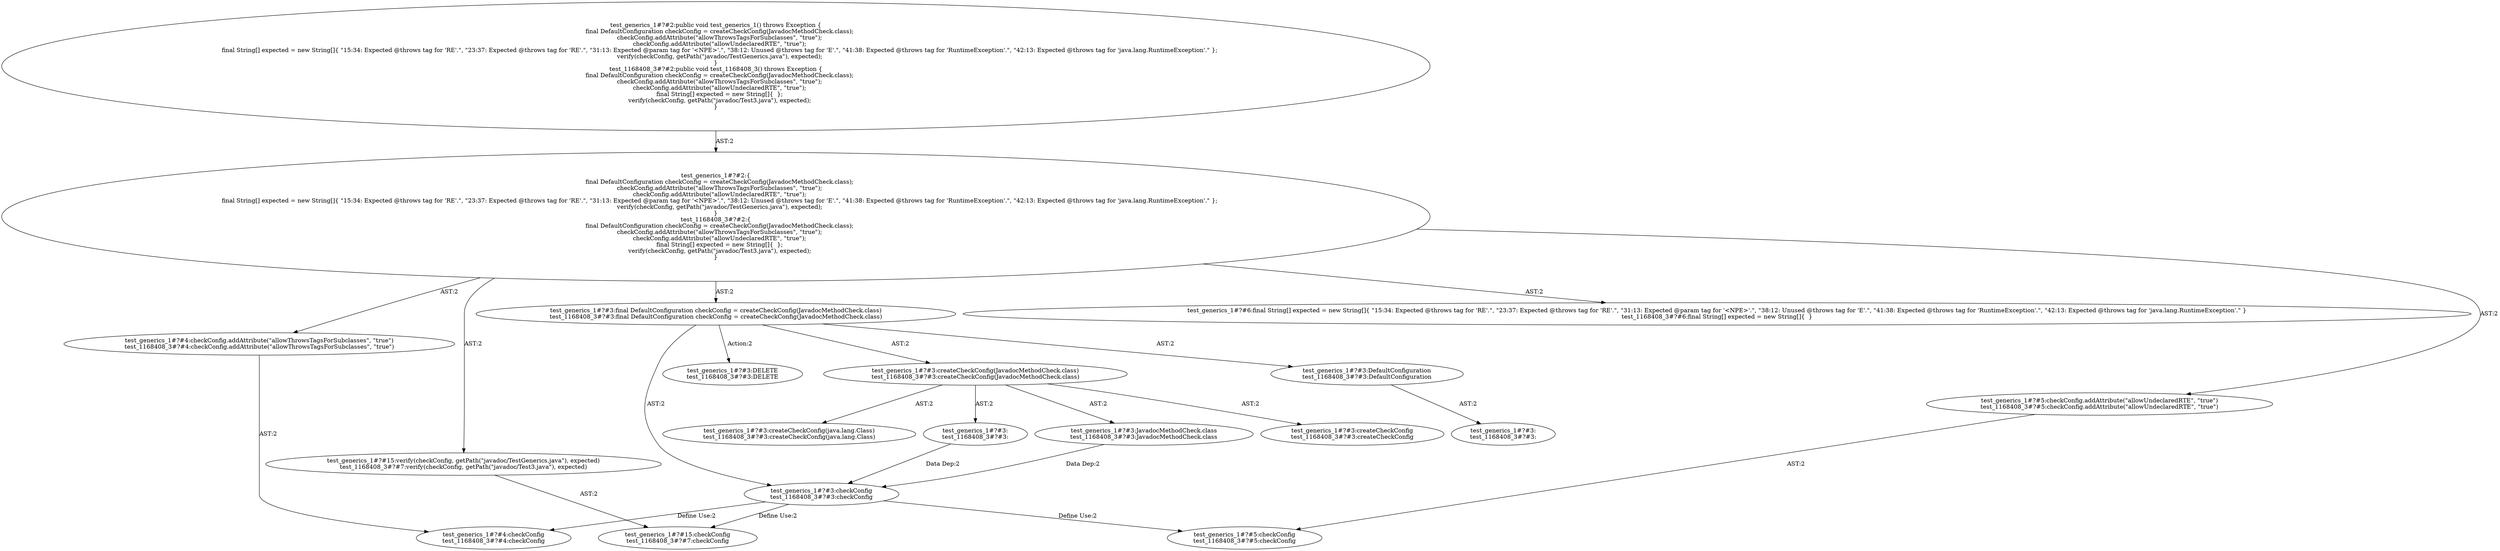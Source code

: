 digraph "Pattern" {
0 [label="test_generics_1#?#3:DELETE
test_1168408_3#?#3:DELETE" shape=ellipse]
1 [label="test_generics_1#?#3:final DefaultConfiguration checkConfig = createCheckConfig(JavadocMethodCheck.class)
test_1168408_3#?#3:final DefaultConfiguration checkConfig = createCheckConfig(JavadocMethodCheck.class)" shape=ellipse]
2 [label="test_generics_1#?#2:\{
    final DefaultConfiguration checkConfig = createCheckConfig(JavadocMethodCheck.class);
    checkConfig.addAttribute(\"allowThrowsTagsForSubclasses\", \"true\");
    checkConfig.addAttribute(\"allowUndeclaredRTE\", \"true\");
    final String[] expected = new String[]\{ \"15:34: Expected @throws tag for 'RE'.\", \"23:37: Expected @throws tag for 'RE'.\", \"31:13: Expected @param tag for '<NPE>'.\", \"38:12: Unused @throws tag for 'E'.\", \"41:38: Expected @throws tag for 'RuntimeException'.\", \"42:13: Expected @throws tag for 'java.lang.RuntimeException'.\" \};
    verify(checkConfig, getPath(\"javadoc/TestGenerics.java\"), expected);
\}
test_1168408_3#?#2:\{
    final DefaultConfiguration checkConfig = createCheckConfig(JavadocMethodCheck.class);
    checkConfig.addAttribute(\"allowThrowsTagsForSubclasses\", \"true\");
    checkConfig.addAttribute(\"allowUndeclaredRTE\", \"true\");
    final String[] expected = new String[]\{  \};
    verify(checkConfig, getPath(\"javadoc/Test3.java\"), expected);
\}" shape=ellipse]
3 [label="test_generics_1#?#2:public void test_generics_1() throws Exception \{
    final DefaultConfiguration checkConfig = createCheckConfig(JavadocMethodCheck.class);
    checkConfig.addAttribute(\"allowThrowsTagsForSubclasses\", \"true\");
    checkConfig.addAttribute(\"allowUndeclaredRTE\", \"true\");
    final String[] expected = new String[]\{ \"15:34: Expected @throws tag for 'RE'.\", \"23:37: Expected @throws tag for 'RE'.\", \"31:13: Expected @param tag for '<NPE>'.\", \"38:12: Unused @throws tag for 'E'.\", \"41:38: Expected @throws tag for 'RuntimeException'.\", \"42:13: Expected @throws tag for 'java.lang.RuntimeException'.\" \};
    verify(checkConfig, getPath(\"javadoc/TestGenerics.java\"), expected);
\}
test_1168408_3#?#2:public void test_1168408_3() throws Exception \{
    final DefaultConfiguration checkConfig = createCheckConfig(JavadocMethodCheck.class);
    checkConfig.addAttribute(\"allowThrowsTagsForSubclasses\", \"true\");
    checkConfig.addAttribute(\"allowUndeclaredRTE\", \"true\");
    final String[] expected = new String[]\{  \};
    verify(checkConfig, getPath(\"javadoc/Test3.java\"), expected);
\}" shape=ellipse]
4 [label="test_generics_1#?#4:checkConfig.addAttribute(\"allowThrowsTagsForSubclasses\", \"true\")
test_1168408_3#?#4:checkConfig.addAttribute(\"allowThrowsTagsForSubclasses\", \"true\")" shape=ellipse]
5 [label="test_generics_1#?#5:checkConfig.addAttribute(\"allowUndeclaredRTE\", \"true\")
test_1168408_3#?#5:checkConfig.addAttribute(\"allowUndeclaredRTE\", \"true\")" shape=ellipse]
6 [label="test_generics_1#?#6:final String[] expected = new String[]\{ \"15:34: Expected @throws tag for 'RE'.\", \"23:37: Expected @throws tag for 'RE'.\", \"31:13: Expected @param tag for '<NPE>'.\", \"38:12: Unused @throws tag for 'E'.\", \"41:38: Expected @throws tag for 'RuntimeException'.\", \"42:13: Expected @throws tag for 'java.lang.RuntimeException'.\" \}
test_1168408_3#?#6:final String[] expected = new String[]\{  \}" shape=ellipse]
7 [label="test_generics_1#?#15:verify(checkConfig, getPath(\"javadoc/TestGenerics.java\"), expected)
test_1168408_3#?#7:verify(checkConfig, getPath(\"javadoc/Test3.java\"), expected)" shape=ellipse]
8 [label="test_generics_1#?#3:checkConfig
test_1168408_3#?#3:checkConfig" shape=ellipse]
9 [label="test_generics_1#?#3:
test_1168408_3#?#3:" shape=ellipse]
10 [label="test_generics_1#?#3:JavadocMethodCheck.class
test_1168408_3#?#3:JavadocMethodCheck.class" shape=ellipse]
11 [label="test_generics_1#?#4:checkConfig
test_1168408_3#?#4:checkConfig" shape=ellipse]
12 [label="test_generics_1#?#5:checkConfig
test_1168408_3#?#5:checkConfig" shape=ellipse]
13 [label="test_generics_1#?#15:checkConfig
test_1168408_3#?#7:checkConfig" shape=ellipse]
14 [label="test_generics_1#?#3:DefaultConfiguration
test_1168408_3#?#3:DefaultConfiguration" shape=ellipse]
15 [label="test_generics_1#?#3:
test_1168408_3#?#3:" shape=ellipse]
16 [label="test_generics_1#?#3:createCheckConfig(JavadocMethodCheck.class)
test_1168408_3#?#3:createCheckConfig(JavadocMethodCheck.class)" shape=ellipse]
17 [label="test_generics_1#?#3:createCheckConfig
test_1168408_3#?#3:createCheckConfig" shape=ellipse]
18 [label="test_generics_1#?#3:createCheckConfig(java.lang.Class)
test_1168408_3#?#3:createCheckConfig(java.lang.Class)" shape=ellipse]
1 -> 0 [label="Action:2"];
1 -> 8 [label="AST:2"];
1 -> 14 [label="AST:2"];
1 -> 16 [label="AST:2"];
2 -> 1 [label="AST:2"];
2 -> 4 [label="AST:2"];
2 -> 5 [label="AST:2"];
2 -> 6 [label="AST:2"];
2 -> 7 [label="AST:2"];
3 -> 2 [label="AST:2"];
4 -> 11 [label="AST:2"];
5 -> 12 [label="AST:2"];
7 -> 13 [label="AST:2"];
8 -> 11 [label="Define Use:2"];
8 -> 12 [label="Define Use:2"];
8 -> 13 [label="Define Use:2"];
9 -> 8 [label="Data Dep:2"];
10 -> 8 [label="Data Dep:2"];
14 -> 15 [label="AST:2"];
16 -> 9 [label="AST:2"];
16 -> 10 [label="AST:2"];
16 -> 17 [label="AST:2"];
16 -> 18 [label="AST:2"];
}